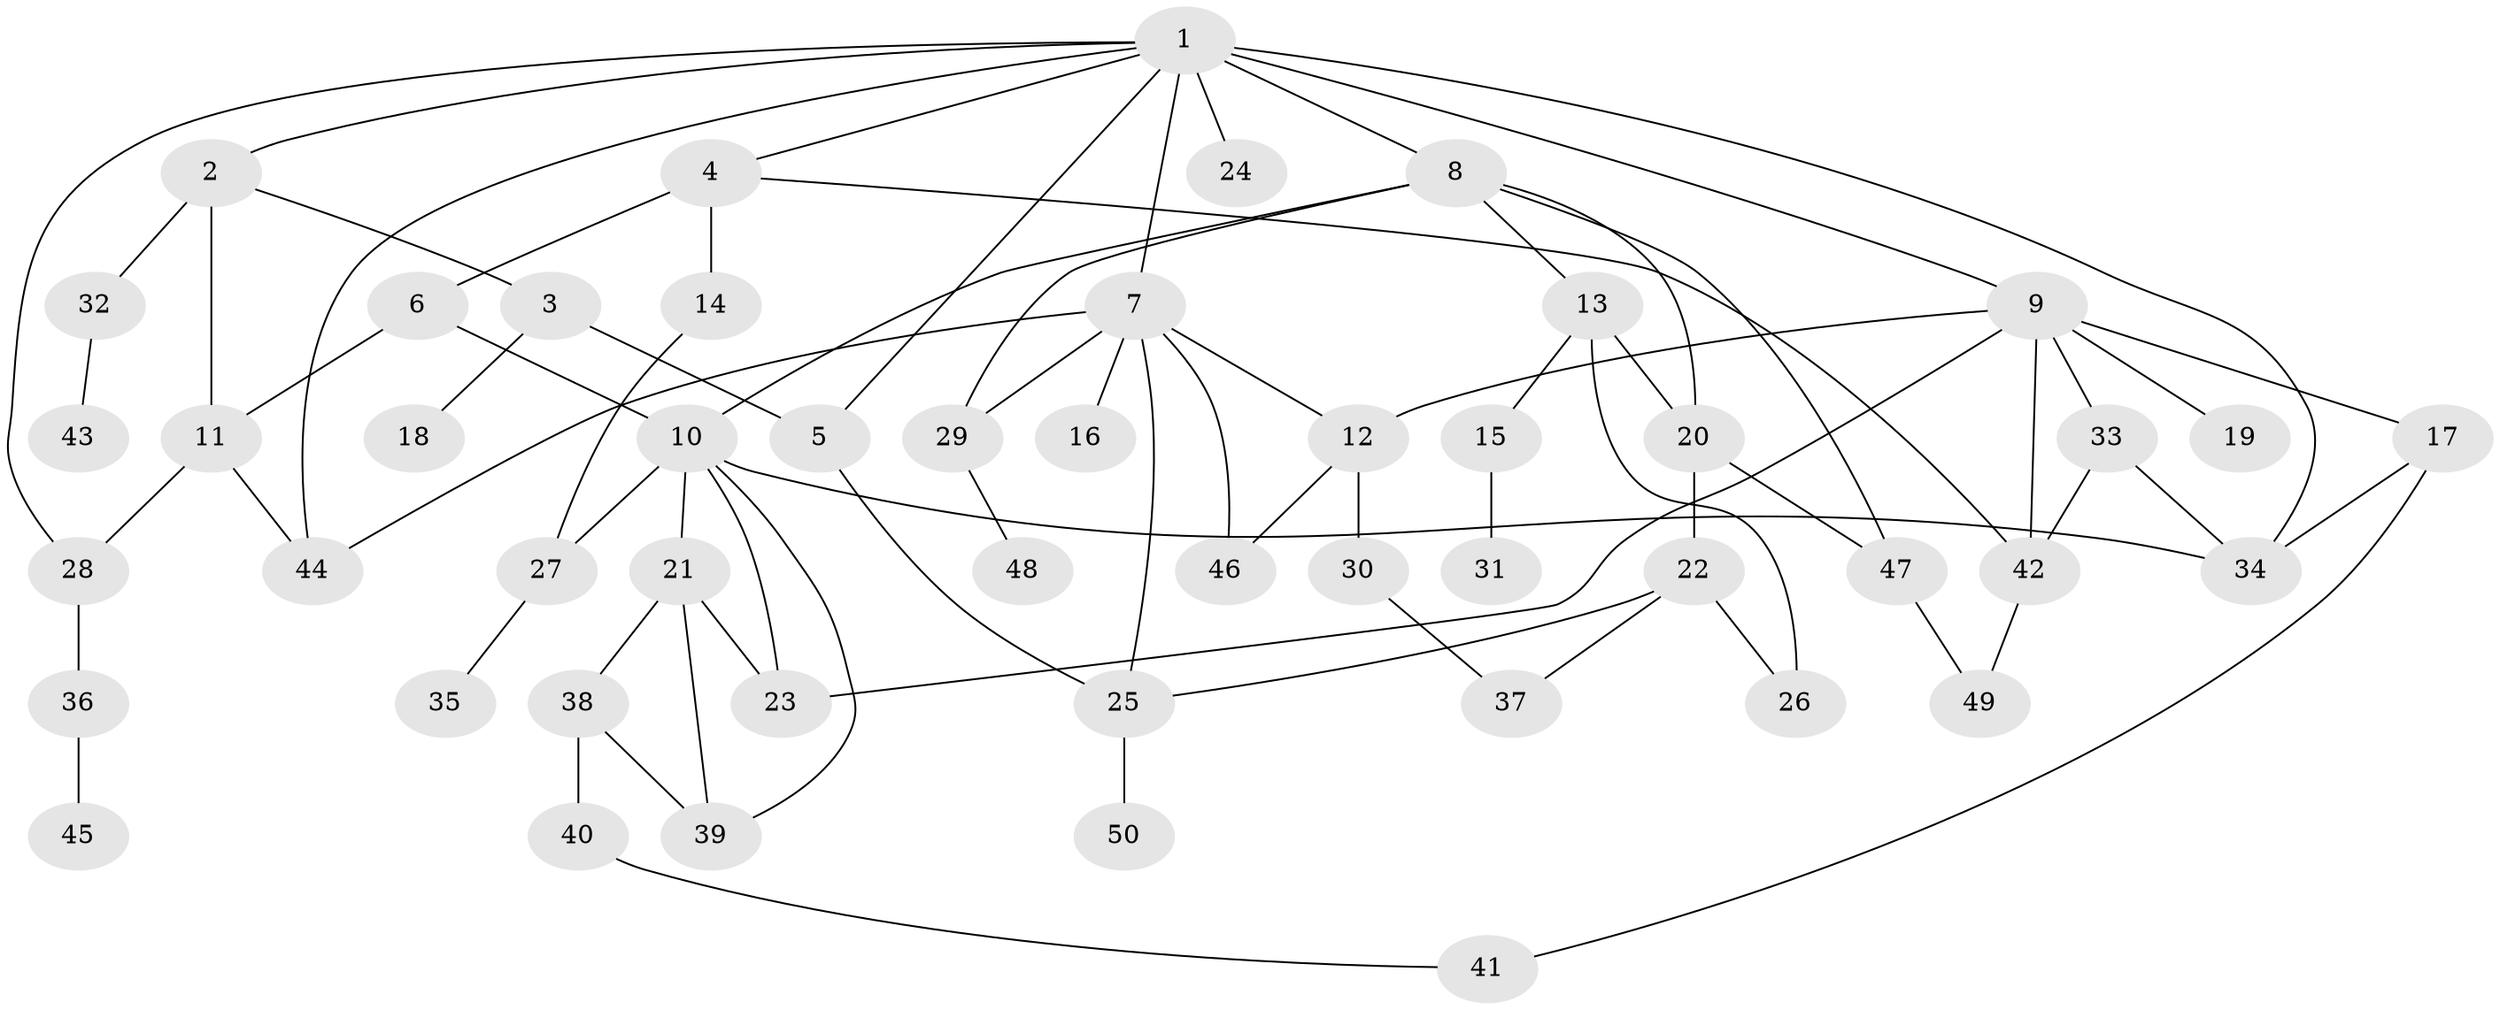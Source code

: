 // original degree distribution, {6: 0.03, 5: 0.05, 1: 0.28, 3: 0.21, 4: 0.11, 8: 0.01, 10: 0.01, 2: 0.3}
// Generated by graph-tools (version 1.1) at 2025/34/03/09/25 02:34:09]
// undirected, 50 vertices, 76 edges
graph export_dot {
graph [start="1"]
  node [color=gray90,style=filled];
  1;
  2;
  3;
  4;
  5;
  6;
  7;
  8;
  9;
  10;
  11;
  12;
  13;
  14;
  15;
  16;
  17;
  18;
  19;
  20;
  21;
  22;
  23;
  24;
  25;
  26;
  27;
  28;
  29;
  30;
  31;
  32;
  33;
  34;
  35;
  36;
  37;
  38;
  39;
  40;
  41;
  42;
  43;
  44;
  45;
  46;
  47;
  48;
  49;
  50;
  1 -- 2 [weight=1.0];
  1 -- 4 [weight=1.0];
  1 -- 5 [weight=1.0];
  1 -- 7 [weight=1.0];
  1 -- 8 [weight=1.0];
  1 -- 9 [weight=3.0];
  1 -- 24 [weight=1.0];
  1 -- 28 [weight=1.0];
  1 -- 34 [weight=1.0];
  1 -- 44 [weight=1.0];
  2 -- 3 [weight=1.0];
  2 -- 11 [weight=1.0];
  2 -- 32 [weight=1.0];
  3 -- 5 [weight=1.0];
  3 -- 18 [weight=1.0];
  4 -- 6 [weight=1.0];
  4 -- 14 [weight=2.0];
  4 -- 42 [weight=1.0];
  5 -- 25 [weight=1.0];
  6 -- 10 [weight=1.0];
  6 -- 11 [weight=1.0];
  7 -- 12 [weight=1.0];
  7 -- 16 [weight=1.0];
  7 -- 25 [weight=1.0];
  7 -- 29 [weight=1.0];
  7 -- 44 [weight=1.0];
  7 -- 46 [weight=1.0];
  8 -- 10 [weight=1.0];
  8 -- 13 [weight=1.0];
  8 -- 20 [weight=1.0];
  8 -- 29 [weight=1.0];
  8 -- 47 [weight=1.0];
  9 -- 12 [weight=1.0];
  9 -- 17 [weight=1.0];
  9 -- 19 [weight=1.0];
  9 -- 23 [weight=1.0];
  9 -- 33 [weight=1.0];
  9 -- 42 [weight=1.0];
  10 -- 21 [weight=1.0];
  10 -- 23 [weight=1.0];
  10 -- 27 [weight=2.0];
  10 -- 34 [weight=1.0];
  10 -- 39 [weight=1.0];
  11 -- 28 [weight=1.0];
  11 -- 44 [weight=1.0];
  12 -- 30 [weight=1.0];
  12 -- 46 [weight=1.0];
  13 -- 15 [weight=1.0];
  13 -- 20 [weight=1.0];
  13 -- 26 [weight=2.0];
  14 -- 27 [weight=1.0];
  15 -- 31 [weight=1.0];
  17 -- 34 [weight=1.0];
  17 -- 41 [weight=1.0];
  20 -- 22 [weight=1.0];
  20 -- 47 [weight=1.0];
  21 -- 23 [weight=1.0];
  21 -- 38 [weight=1.0];
  21 -- 39 [weight=1.0];
  22 -- 25 [weight=1.0];
  22 -- 26 [weight=1.0];
  22 -- 37 [weight=1.0];
  25 -- 50 [weight=1.0];
  27 -- 35 [weight=1.0];
  28 -- 36 [weight=1.0];
  29 -- 48 [weight=1.0];
  30 -- 37 [weight=1.0];
  32 -- 43 [weight=1.0];
  33 -- 34 [weight=1.0];
  33 -- 42 [weight=1.0];
  36 -- 45 [weight=1.0];
  38 -- 39 [weight=1.0];
  38 -- 40 [weight=2.0];
  40 -- 41 [weight=1.0];
  42 -- 49 [weight=1.0];
  47 -- 49 [weight=1.0];
}
